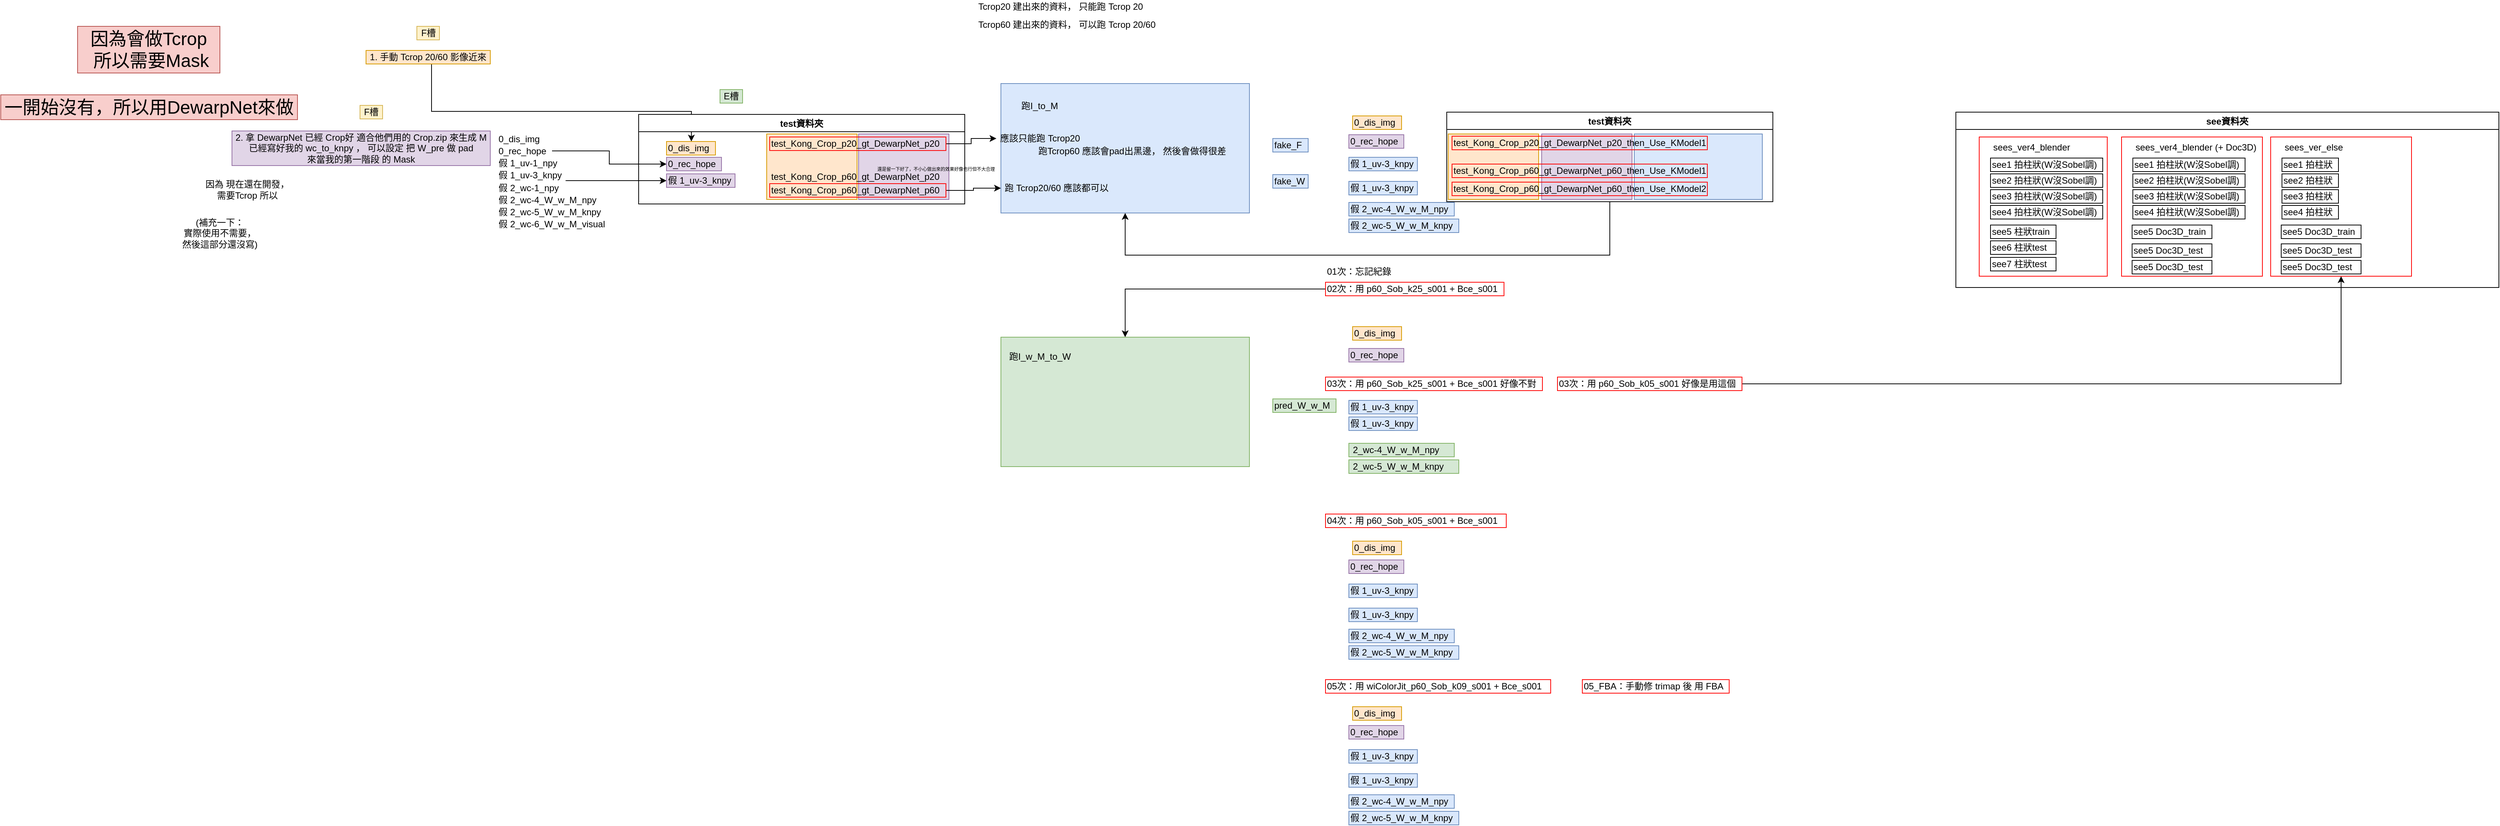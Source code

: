 <mxfile version="16.5.1" type="device"><diagram id="8V7F-LsI8nmG_da1z55P" name="第1頁"><mxGraphModel dx="1422" dy="865" grid="0" gridSize="10" guides="1" tooltips="1" connect="1" arrows="1" fold="1" page="0" pageScale="1" pageWidth="827" pageHeight="1169" math="0" shadow="0"><root><mxCell id="0"/><mxCell id="1" parent="0"/><mxCell id="UlSZ71wL_qy7_MCJ2Hab-49" value="" style="rounded=0;whiteSpace=wrap;html=1;fontSize=12;strokeColor=#6c8ebf;fillColor=#dae8fc;" parent="1" vertex="1"><mxGeometry x="1383" y="316" width="330" height="172" as="geometry"/></mxCell><mxCell id="UlSZ71wL_qy7_MCJ2Hab-59" value="" style="rounded=0;whiteSpace=wrap;html=1;fillColor=#e1d5e7;strokeColor=#9673a6;" parent="1" vertex="1"><mxGeometry x="2101" y="383" width="120" height="87" as="geometry"/></mxCell><mxCell id="UlSZ71wL_qy7_MCJ2Hab-58" value="" style="rounded=0;whiteSpace=wrap;html=1;fillColor=#ffe6cc;strokeColor=#d79b00;" parent="1" vertex="1"><mxGeometry x="1977" y="383" width="120" height="87" as="geometry"/></mxCell><mxCell id="UlSZ71wL_qy7_MCJ2Hab-35" value="" style="rounded=0;whiteSpace=wrap;html=1;fillColor=#e1d5e7;strokeColor=#9673a6;" parent="1" vertex="1"><mxGeometry x="1194" y="383" width="120" height="87" as="geometry"/></mxCell><mxCell id="UlSZ71wL_qy7_MCJ2Hab-34" value="" style="rounded=0;whiteSpace=wrap;html=1;fillColor=#ffe6cc;strokeColor=#d79b00;" parent="1" vertex="1"><mxGeometry x="1072" y="383" width="120" height="87" as="geometry"/></mxCell><mxCell id="UlSZ71wL_qy7_MCJ2Hab-19" style="edgeStyle=orthogonalEdgeStyle;rounded=0;orthogonalLoop=1;jettySize=auto;html=1;" parent="1" source="UlSZ71wL_qy7_MCJ2Hab-1" target="UlSZ71wL_qy7_MCJ2Hab-18" edge="1"><mxGeometry relative="1" as="geometry"><Array as="points"><mxPoint x="627" y="353"/><mxPoint x="972" y="353"/></Array></mxGeometry></mxCell><mxCell id="UlSZ71wL_qy7_MCJ2Hab-1" value="1. 手動 Tcrop 20/60 影像近來" style="text;html=1;strokeColor=#d79b00;fillColor=#ffe6cc;align=center;verticalAlign=middle;whiteSpace=wrap;rounded=0;" parent="1" vertex="1"><mxGeometry x="540" y="272" width="165" height="18" as="geometry"/></mxCell><mxCell id="UlSZ71wL_qy7_MCJ2Hab-2" value="因為 現在還在開發，&lt;br&gt;需要Tcrop 所以" style="text;html=1;strokeColor=none;fillColor=none;align=center;verticalAlign=middle;whiteSpace=wrap;rounded=0;" parent="1" vertex="1"><mxGeometry x="322" y="441" width="121" height="32" as="geometry"/></mxCell><mxCell id="UlSZ71wL_qy7_MCJ2Hab-3" value="2. 拿 DewarpNet 已經 Crop好 適合他們用的 Crop.zip 來生成 M&lt;br&gt;已經寫好我的 wc_to_knpy ， 可以設定 把 W_pre 做 pad &lt;br&gt;來當我的第一階段 的 Mask" style="text;html=1;strokeColor=#9673a6;fillColor=#e1d5e7;align=center;verticalAlign=middle;whiteSpace=wrap;rounded=0;" parent="1" vertex="1"><mxGeometry x="362" y="379" width="343" height="46" as="geometry"/></mxCell><mxCell id="UlSZ71wL_qy7_MCJ2Hab-4" value="(補充一下：&lt;br&gt;實際使用不需要，&lt;br&gt;然後這部分還沒寫)" style="text;html=1;strokeColor=none;fillColor=none;align=center;verticalAlign=middle;whiteSpace=wrap;rounded=0;" parent="1" vertex="1"><mxGeometry x="291" y="492" width="110" height="46" as="geometry"/></mxCell><mxCell id="UlSZ71wL_qy7_MCJ2Hab-6" value="0_dis_img&lt;br&gt;" style="text;html=1;strokeColor=none;fillColor=none;align=left;verticalAlign=middle;whiteSpace=wrap;rounded=0;" parent="1" vertex="1"><mxGeometry x="714" y="381" width="65" height="18" as="geometry"/></mxCell><mxCell id="UlSZ71wL_qy7_MCJ2Hab-22" style="edgeStyle=orthogonalEdgeStyle;rounded=0;orthogonalLoop=1;jettySize=auto;html=1;entryX=0;entryY=0.5;entryDx=0;entryDy=0;" parent="1" source="UlSZ71wL_qy7_MCJ2Hab-7" target="UlSZ71wL_qy7_MCJ2Hab-21" edge="1"><mxGeometry relative="1" as="geometry"/></mxCell><mxCell id="UlSZ71wL_qy7_MCJ2Hab-7" value="0_rec_hope&lt;br&gt;" style="text;html=1;strokeColor=none;fillColor=none;align=left;verticalAlign=middle;whiteSpace=wrap;rounded=0;" parent="1" vertex="1"><mxGeometry x="714" y="396" width="73" height="19" as="geometry"/></mxCell><mxCell id="UlSZ71wL_qy7_MCJ2Hab-8" value="假&amp;nbsp;1_uv-1_npy" style="text;html=1;strokeColor=none;fillColor=none;align=left;verticalAlign=middle;whiteSpace=wrap;rounded=0;" parent="1" vertex="1"><mxGeometry x="714" y="413" width="88" height="18" as="geometry"/></mxCell><mxCell id="UlSZ71wL_qy7_MCJ2Hab-24" style="edgeStyle=orthogonalEdgeStyle;rounded=0;orthogonalLoop=1;jettySize=auto;html=1;entryX=0;entryY=0.5;entryDx=0;entryDy=0;" parent="1" source="UlSZ71wL_qy7_MCJ2Hab-9" target="UlSZ71wL_qy7_MCJ2Hab-23" edge="1"><mxGeometry relative="1" as="geometry"><Array as="points"><mxPoint x="846" y="445"/><mxPoint x="846" y="445"/></Array></mxGeometry></mxCell><mxCell id="UlSZ71wL_qy7_MCJ2Hab-9" value="假 1_uv-3_knpy" style="text;html=1;strokeColor=none;fillColor=none;align=left;verticalAlign=middle;whiteSpace=wrap;rounded=0;" parent="1" vertex="1"><mxGeometry x="714" y="429" width="91" height="18" as="geometry"/></mxCell><mxCell id="UlSZ71wL_qy7_MCJ2Hab-11" value="假&amp;nbsp;2_wc-1_npy" style="text;html=1;strokeColor=none;fillColor=none;align=left;verticalAlign=middle;whiteSpace=wrap;rounded=0;" parent="1" vertex="1"><mxGeometry x="714" y="446" width="90" height="18" as="geometry"/></mxCell><mxCell id="UlSZ71wL_qy7_MCJ2Hab-12" value="假&amp;nbsp;2_wc-4_W_w_M_npy" style="text;html=1;strokeColor=none;fillColor=none;align=left;verticalAlign=middle;whiteSpace=wrap;rounded=0;" parent="1" vertex="1"><mxGeometry x="714" y="462" width="140" height="18" as="geometry"/></mxCell><mxCell id="UlSZ71wL_qy7_MCJ2Hab-13" value="假&amp;nbsp;2_wc-5_W_w_M_knpy" style="text;html=1;strokeColor=none;fillColor=none;align=left;verticalAlign=middle;whiteSpace=wrap;rounded=0;" parent="1" vertex="1"><mxGeometry x="714" y="478" width="146" height="18" as="geometry"/></mxCell><mxCell id="UlSZ71wL_qy7_MCJ2Hab-15" value="假&amp;nbsp;2_wc-6_W_w_M_visual" style="text;html=1;strokeColor=none;fillColor=none;align=left;verticalAlign=middle;whiteSpace=wrap;rounded=0;" parent="1" vertex="1"><mxGeometry x="714" y="494" width="151" height="18" as="geometry"/></mxCell><mxCell id="UlSZ71wL_qy7_MCJ2Hab-25" value="test資料夾" style="swimlane;" parent="1" vertex="1"><mxGeometry x="902" y="357" width="433" height="119" as="geometry"/></mxCell><mxCell id="UlSZ71wL_qy7_MCJ2Hab-18" value="0_dis_img&lt;br&gt;" style="text;html=1;strokeColor=#d79b00;fillColor=#ffe6cc;align=left;verticalAlign=middle;whiteSpace=wrap;rounded=0;" parent="UlSZ71wL_qy7_MCJ2Hab-25" vertex="1"><mxGeometry x="37" y="36" width="65" height="18" as="geometry"/></mxCell><mxCell id="UlSZ71wL_qy7_MCJ2Hab-21" value="0_rec_hope&lt;br&gt;" style="text;html=1;strokeColor=#9673a6;fillColor=#e1d5e7;align=left;verticalAlign=middle;whiteSpace=wrap;rounded=0;" parent="UlSZ71wL_qy7_MCJ2Hab-25" vertex="1"><mxGeometry x="37" y="57" width="73" height="18" as="geometry"/></mxCell><mxCell id="UlSZ71wL_qy7_MCJ2Hab-23" value="假 1_uv-3_knpy" style="text;html=1;strokeColor=#9673a6;fillColor=#e1d5e7;align=left;verticalAlign=middle;whiteSpace=wrap;rounded=0;" parent="UlSZ71wL_qy7_MCJ2Hab-25" vertex="1"><mxGeometry x="37" y="79" width="91" height="18" as="geometry"/></mxCell><mxCell id="UlSZ71wL_qy7_MCJ2Hab-26" value="E槽" style="text;html=1;strokeColor=#82b366;fillColor=#d5e8d4;align=center;verticalAlign=middle;whiteSpace=wrap;rounded=0;" parent="1" vertex="1"><mxGeometry x="1010" y="324" width="30" height="18" as="geometry"/></mxCell><mxCell id="UlSZ71wL_qy7_MCJ2Hab-27" value="F槽" style="text;html=1;strokeColor=#d6b656;fillColor=#fff2cc;align=center;verticalAlign=middle;whiteSpace=wrap;rounded=0;" parent="1" vertex="1"><mxGeometry x="607.5" y="240" width="30" height="18" as="geometry"/></mxCell><mxCell id="UlSZ71wL_qy7_MCJ2Hab-28" value="F槽" style="text;html=1;strokeColor=#d6b656;fillColor=#fff2cc;align=center;verticalAlign=middle;whiteSpace=wrap;rounded=0;" parent="1" vertex="1"><mxGeometry x="532" y="345" width="30" height="18" as="geometry"/></mxCell><mxCell id="UlSZ71wL_qy7_MCJ2Hab-45" style="edgeStyle=orthogonalEdgeStyle;rounded=0;orthogonalLoop=1;jettySize=auto;html=1;fontSize=12;" parent="1" source="UlSZ71wL_qy7_MCJ2Hab-29" target="UlSZ71wL_qy7_MCJ2Hab-40" edge="1"><mxGeometry relative="1" as="geometry"/></mxCell><mxCell id="UlSZ71wL_qy7_MCJ2Hab-29" value="test_Kong_Crop_p20_gt_DewarpNet_p20" style="text;html=1;strokeColor=#FF0000;fillColor=none;align=left;verticalAlign=middle;whiteSpace=wrap;rounded=0;" parent="1" vertex="1"><mxGeometry x="1076" y="387" width="234" height="18" as="geometry"/></mxCell><mxCell id="UlSZ71wL_qy7_MCJ2Hab-30" value="test_Kong_Crop_p60_gt_DewarpNet_p20" style="text;html=1;strokeColor=none;fillColor=none;align=left;verticalAlign=middle;whiteSpace=wrap;rounded=0;" parent="1" vertex="1"><mxGeometry x="1076" y="431" width="234" height="18" as="geometry"/></mxCell><mxCell id="UlSZ71wL_qy7_MCJ2Hab-44" style="edgeStyle=orthogonalEdgeStyle;rounded=0;orthogonalLoop=1;jettySize=auto;html=1;entryX=0;entryY=0.5;entryDx=0;entryDy=0;fontSize=12;" parent="1" source="UlSZ71wL_qy7_MCJ2Hab-32" target="UlSZ71wL_qy7_MCJ2Hab-41" edge="1"><mxGeometry relative="1" as="geometry"/></mxCell><mxCell id="UlSZ71wL_qy7_MCJ2Hab-32" value="test_Kong_Crop_p60_gt_DewarpNet_p60" style="text;html=1;strokeColor=#FF0000;fillColor=none;align=left;verticalAlign=middle;whiteSpace=wrap;rounded=0;" parent="1" vertex="1"><mxGeometry x="1076" y="449" width="234" height="18" as="geometry"/></mxCell><mxCell id="UlSZ71wL_qy7_MCJ2Hab-38" value="還是留一下好了，不小心做出來的效果好像也行但不大合理" style="text;html=1;strokeColor=none;fillColor=none;align=left;verticalAlign=middle;whiteSpace=wrap;rounded=0;fontSize=6;" parent="1" vertex="1"><mxGeometry x="1217" y="424.5" width="166" height="11" as="geometry"/></mxCell><mxCell id="UlSZ71wL_qy7_MCJ2Hab-39" value="跑I_to_M" style="text;html=1;strokeColor=none;fillColor=none;align=center;verticalAlign=middle;whiteSpace=wrap;rounded=0;fontSize=12;" parent="1" vertex="1"><mxGeometry x="1405" y="337" width="59" height="18" as="geometry"/></mxCell><mxCell id="UlSZ71wL_qy7_MCJ2Hab-40" value="應該只能跑 Tcrop20" style="text;html=1;strokeColor=none;fillColor=none;align=center;verticalAlign=middle;whiteSpace=wrap;rounded=0;fontSize=12;" parent="1" vertex="1"><mxGeometry x="1377" y="380" width="116" height="18" as="geometry"/></mxCell><mxCell id="UlSZ71wL_qy7_MCJ2Hab-41" value="跑 Tcrop20/60 應該都可以" style="text;html=1;strokeColor=none;fillColor=none;align=center;verticalAlign=middle;whiteSpace=wrap;rounded=0;fontSize=12;" parent="1" vertex="1"><mxGeometry x="1383" y="446" width="148" height="18" as="geometry"/></mxCell><mxCell id="UlSZ71wL_qy7_MCJ2Hab-42" value="跑Tcrop60 應該會pad出黑邊， 然後會做得很差" style="text;html=1;strokeColor=none;fillColor=none;align=center;verticalAlign=middle;whiteSpace=wrap;rounded=0;fontSize=12;" parent="1" vertex="1"><mxGeometry x="1428" y="397" width="259" height="18" as="geometry"/></mxCell><mxCell id="UlSZ71wL_qy7_MCJ2Hab-50" value="fake_F" style="text;html=1;strokeColor=#6c8ebf;fillColor=#dae8fc;align=left;verticalAlign=middle;whiteSpace=wrap;rounded=0;" parent="1" vertex="1"><mxGeometry x="1744" y="389" width="47" height="18" as="geometry"/></mxCell><mxCell id="UlSZ71wL_qy7_MCJ2Hab-51" value="fake_W" style="text;html=1;strokeColor=#6c8ebf;fillColor=#dae8fc;align=left;verticalAlign=middle;whiteSpace=wrap;rounded=0;" parent="1" vertex="1"><mxGeometry x="1744" y="437" width="47" height="18" as="geometry"/></mxCell><mxCell id="UlSZ71wL_qy7_MCJ2Hab-52" value="0_dis_img&lt;br&gt;" style="text;html=1;strokeColor=#d79b00;fillColor=#ffe6cc;align=left;verticalAlign=middle;whiteSpace=wrap;rounded=0;" parent="1" vertex="1"><mxGeometry x="1850" y="359" width="65" height="18" as="geometry"/></mxCell><mxCell id="UlSZ71wL_qy7_MCJ2Hab-53" value="0_rec_hope&lt;br&gt;" style="text;html=1;strokeColor=#9673a6;fillColor=#e1d5e7;align=left;verticalAlign=middle;whiteSpace=wrap;rounded=0;" parent="1" vertex="1"><mxGeometry x="1845" y="384" width="73" height="18" as="geometry"/></mxCell><mxCell id="UlSZ71wL_qy7_MCJ2Hab-54" value="假 1_uv-3_knpy" style="text;html=1;strokeColor=#6c8ebf;fillColor=#dae8fc;align=left;verticalAlign=middle;whiteSpace=wrap;rounded=0;" parent="1" vertex="1"><mxGeometry x="1845" y="414" width="91" height="18" as="geometry"/></mxCell><mxCell id="UlSZ71wL_qy7_MCJ2Hab-55" value="假 1_uv-3_knpy" style="text;html=1;strokeColor=#6c8ebf;fillColor=#dae8fc;align=left;verticalAlign=middle;whiteSpace=wrap;rounded=0;" parent="1" vertex="1"><mxGeometry x="1845" y="446" width="91" height="18" as="geometry"/></mxCell><mxCell id="UlSZ71wL_qy7_MCJ2Hab-56" value="假&amp;nbsp;2_wc-4_W_w_M_npy" style="text;html=1;strokeColor=#6c8ebf;fillColor=#dae8fc;align=left;verticalAlign=middle;whiteSpace=wrap;rounded=0;" parent="1" vertex="1"><mxGeometry x="1845" y="474" width="140" height="18" as="geometry"/></mxCell><mxCell id="UlSZ71wL_qy7_MCJ2Hab-57" value="假&amp;nbsp;2_wc-5_W_w_M_knpy" style="text;html=1;strokeColor=#6c8ebf;fillColor=#dae8fc;align=left;verticalAlign=middle;whiteSpace=wrap;rounded=0;" parent="1" vertex="1"><mxGeometry x="1845" y="496" width="146" height="18" as="geometry"/></mxCell><mxCell id="UlSZ71wL_qy7_MCJ2Hab-65" style="edgeStyle=orthogonalEdgeStyle;rounded=0;orthogonalLoop=1;jettySize=auto;html=1;entryX=0.5;entryY=1;entryDx=0;entryDy=0;fontSize=12;" parent="1" source="UlSZ71wL_qy7_MCJ2Hab-61" target="UlSZ71wL_qy7_MCJ2Hab-49" edge="1"><mxGeometry relative="1" as="geometry"><Array as="points"><mxPoint x="2192" y="544"/><mxPoint x="1548" y="544"/></Array></mxGeometry></mxCell><mxCell id="UlSZ71wL_qy7_MCJ2Hab-61" value="test資料夾" style="swimlane;" parent="1" vertex="1"><mxGeometry x="1975" y="354" width="433" height="119" as="geometry"/></mxCell><mxCell id="UlSZ71wL_qy7_MCJ2Hab-60" value="" style="rounded=0;whiteSpace=wrap;html=1;fillColor=#dae8fc;strokeColor=#6c8ebf;" parent="UlSZ71wL_qy7_MCJ2Hab-61" vertex="1"><mxGeometry x="249" y="29" width="170" height="87" as="geometry"/></mxCell><mxCell id="UlSZ71wL_qy7_MCJ2Hab-46" value="test_Kong_Crop_p60_gt_DewarpNet_p60_then_Use_KModel1" style="text;html=1;strokeColor=#FF0000;fillColor=none;align=left;verticalAlign=middle;whiteSpace=wrap;rounded=0;" parent="UlSZ71wL_qy7_MCJ2Hab-61" vertex="1"><mxGeometry x="7" y="69" width="339" height="18" as="geometry"/></mxCell><mxCell id="UlSZ71wL_qy7_MCJ2Hab-69" value="test_Kong_Crop_p60_gt_DewarpNet_p60_then_Use_KModel2" style="text;html=1;strokeColor=#FF0000;fillColor=none;align=left;verticalAlign=middle;whiteSpace=wrap;rounded=0;" parent="UlSZ71wL_qy7_MCJ2Hab-61" vertex="1"><mxGeometry x="7" y="93" width="339" height="18" as="geometry"/></mxCell><mxCell id="UlSZ71wL_qy7_MCJ2Hab-47" value="test_Kong_Crop_p20_gt_DewarpNet_p20_then_Use_KModel1" style="text;html=1;strokeColor=#FF0000;fillColor=none;align=left;verticalAlign=middle;whiteSpace=wrap;rounded=0;" parent="1" vertex="1"><mxGeometry x="1982" y="386" width="339" height="18" as="geometry"/></mxCell><mxCell id="UlSZ71wL_qy7_MCJ2Hab-67" value="01次：忘記紀錄" style="text;html=1;strokeColor=none;fillColor=none;align=left;verticalAlign=middle;whiteSpace=wrap;rounded=0;fontSize=12;" parent="1" vertex="1"><mxGeometry x="1814" y="557" width="94" height="18" as="geometry"/></mxCell><mxCell id="UlSZ71wL_qy7_MCJ2Hab-72" style="edgeStyle=orthogonalEdgeStyle;rounded=0;orthogonalLoop=1;jettySize=auto;html=1;entryX=0.5;entryY=0;entryDx=0;entryDy=0;fontSize=12;" parent="1" source="UlSZ71wL_qy7_MCJ2Hab-68" target="UlSZ71wL_qy7_MCJ2Hab-70" edge="1"><mxGeometry relative="1" as="geometry"/></mxCell><mxCell id="UlSZ71wL_qy7_MCJ2Hab-68" value="02次：用 p60_Sob_k25_s001 + Bce_s001" style="text;html=1;strokeColor=#FF0000;fillColor=none;align=left;verticalAlign=middle;whiteSpace=wrap;rounded=0;fontSize=12;" parent="1" vertex="1"><mxGeometry x="1814" y="580" width="237" height="18" as="geometry"/></mxCell><mxCell id="UlSZ71wL_qy7_MCJ2Hab-70" value="" style="rounded=0;whiteSpace=wrap;html=1;fontSize=12;strokeColor=#82b366;fillColor=#d5e8d4;" parent="1" vertex="1"><mxGeometry x="1383" y="653" width="330" height="172" as="geometry"/></mxCell><mxCell id="UlSZ71wL_qy7_MCJ2Hab-71" value="跑I_w_M_to_W" style="text;html=1;strokeColor=none;fillColor=none;align=center;verticalAlign=middle;whiteSpace=wrap;rounded=0;fontSize=12;" parent="1" vertex="1"><mxGeometry x="1389" y="670" width="92" height="18" as="geometry"/></mxCell><mxCell id="UlSZ71wL_qy7_MCJ2Hab-73" value="Tcrop60 建出來的資料， 可以跑 Tcrop 20/60" style="text;html=1;strokeColor=none;fillColor=none;align=left;verticalAlign=middle;whiteSpace=wrap;rounded=0;fontSize=12;" parent="1" vertex="1"><mxGeometry x="1351" y="229" width="245" height="18" as="geometry"/></mxCell><mxCell id="UlSZ71wL_qy7_MCJ2Hab-74" value="Tcrop20 建出來的資料， 只能跑 Tcrop 20" style="text;html=1;strokeColor=none;fillColor=none;align=left;verticalAlign=middle;whiteSpace=wrap;rounded=0;fontSize=12;" parent="1" vertex="1"><mxGeometry x="1351" y="205" width="245" height="18" as="geometry"/></mxCell><mxCell id="UlSZ71wL_qy7_MCJ2Hab-75" value="pred_W_w_M" style="text;html=1;strokeColor=#82b366;fillColor=#d5e8d4;align=left;verticalAlign=middle;whiteSpace=wrap;rounded=0;" parent="1" vertex="1"><mxGeometry x="1744" y="735" width="84" height="18" as="geometry"/></mxCell><mxCell id="UlSZ71wL_qy7_MCJ2Hab-76" value="03次：用 p60_Sob_k25_s001 + Bce_s001 好像不對" style="text;html=1;strokeColor=#FF0000;fillColor=none;align=left;verticalAlign=middle;whiteSpace=wrap;rounded=0;fontSize=12;" parent="1" vertex="1"><mxGeometry x="1814" y="706" width="288" height="18" as="geometry"/></mxCell><mxCell id="UlSZ71wL_qy7_MCJ2Hab-77" value="0_dis_img&lt;br&gt;" style="text;html=1;strokeColor=#d79b00;fillColor=#ffe6cc;align=left;verticalAlign=middle;whiteSpace=wrap;rounded=0;" parent="1" vertex="1"><mxGeometry x="1850" y="639" width="65" height="18" as="geometry"/></mxCell><mxCell id="UlSZ71wL_qy7_MCJ2Hab-78" value="0_rec_hope&lt;br&gt;" style="text;html=1;strokeColor=#9673a6;fillColor=#e1d5e7;align=left;verticalAlign=middle;whiteSpace=wrap;rounded=0;" parent="1" vertex="1"><mxGeometry x="1845" y="668" width="73" height="18" as="geometry"/></mxCell><mxCell id="UlSZ71wL_qy7_MCJ2Hab-79" value="假 1_uv-3_knpy" style="text;html=1;strokeColor=#6c8ebf;fillColor=#dae8fc;align=left;verticalAlign=middle;whiteSpace=wrap;rounded=0;" parent="1" vertex="1"><mxGeometry x="1845" y="737" width="91" height="18" as="geometry"/></mxCell><mxCell id="UlSZ71wL_qy7_MCJ2Hab-80" value="假 1_uv-3_knpy" style="text;html=1;strokeColor=#6c8ebf;fillColor=#dae8fc;align=left;verticalAlign=middle;whiteSpace=wrap;rounded=0;" parent="1" vertex="1"><mxGeometry x="1845" y="759" width="91" height="18" as="geometry"/></mxCell><mxCell id="UlSZ71wL_qy7_MCJ2Hab-81" value="&amp;nbsp;2_wc-4_W_w_M_npy" style="text;html=1;strokeColor=#82b366;fillColor=#d5e8d4;align=left;verticalAlign=middle;whiteSpace=wrap;rounded=0;" parent="1" vertex="1"><mxGeometry x="1845" y="794" width="140" height="18" as="geometry"/></mxCell><mxCell id="UlSZ71wL_qy7_MCJ2Hab-82" value="&amp;nbsp;2_wc-5_W_w_M_knpy" style="text;html=1;strokeColor=#82b366;fillColor=#d5e8d4;align=left;verticalAlign=middle;whiteSpace=wrap;rounded=0;" parent="1" vertex="1"><mxGeometry x="1845" y="816" width="146" height="18" as="geometry"/></mxCell><mxCell id="QK4CGsYhI3xjlqvVl1sY-35" style="edgeStyle=orthogonalEdgeStyle;rounded=0;orthogonalLoop=1;jettySize=auto;html=1;" parent="1" source="UlSZ71wL_qy7_MCJ2Hab-84" target="QK4CGsYhI3xjlqvVl1sY-26" edge="1"><mxGeometry relative="1" as="geometry"/></mxCell><mxCell id="UlSZ71wL_qy7_MCJ2Hab-84" value="03次：用 p60_Sob_k05_s001 好像是用這個" style="text;html=1;strokeColor=#FF0000;fillColor=none;align=left;verticalAlign=middle;whiteSpace=wrap;rounded=0;fontSize=12;" parent="1" vertex="1"><mxGeometry x="2122" y="706" width="245" height="18" as="geometry"/></mxCell><mxCell id="QK4CGsYhI3xjlqvVl1sY-1" value="see資料夾" style="swimlane;" parent="1" vertex="1"><mxGeometry x="2651" y="354" width="721" height="233" as="geometry"/></mxCell><mxCell id="QK4CGsYhI3xjlqvVl1sY-5" value="     sees_ver4_blender" style="text;strokeColor=#FF0000;fillColor=none;align=left;verticalAlign=top;whiteSpace=wrap;rounded=0;container=1;" parent="QK4CGsYhI3xjlqvVl1sY-1" vertex="1"><mxGeometry x="31" y="33" width="170" height="185" as="geometry"/></mxCell><mxCell id="QK4CGsYhI3xjlqvVl1sY-8" value="see1 拍柱狀(W沒Sobel調)" style="rounded=0;whiteSpace=wrap;html=1;align=left;" parent="QK4CGsYhI3xjlqvVl1sY-5" vertex="1"><mxGeometry x="15" y="28" width="149" height="18" as="geometry"/></mxCell><mxCell id="QK4CGsYhI3xjlqvVl1sY-9" value="see2 拍柱狀(W沒Sobel調)" style="rounded=0;whiteSpace=wrap;html=1;align=left;" parent="QK4CGsYhI3xjlqvVl1sY-5" vertex="1"><mxGeometry x="15" y="49" width="149" height="18" as="geometry"/></mxCell><mxCell id="QK4CGsYhI3xjlqvVl1sY-10" value="see3 拍柱狀(W沒Sobel調)" style="rounded=0;whiteSpace=wrap;html=1;align=left;" parent="QK4CGsYhI3xjlqvVl1sY-5" vertex="1"><mxGeometry x="15" y="70" width="149" height="18" as="geometry"/></mxCell><mxCell id="QK4CGsYhI3xjlqvVl1sY-12" value="see4 拍柱狀(W沒Sobel調)" style="rounded=0;whiteSpace=wrap;html=1;align=left;" parent="QK4CGsYhI3xjlqvVl1sY-5" vertex="1"><mxGeometry x="15" y="91" width="149" height="18" as="geometry"/></mxCell><mxCell id="QK4CGsYhI3xjlqvVl1sY-13" value="see5 柱狀train" style="rounded=0;whiteSpace=wrap;html=1;align=left;" parent="QK4CGsYhI3xjlqvVl1sY-5" vertex="1"><mxGeometry x="15" y="117" width="87" height="18" as="geometry"/></mxCell><mxCell id="QK4CGsYhI3xjlqvVl1sY-14" value="see6 柱狀test" style="rounded=0;whiteSpace=wrap;html=1;align=left;" parent="QK4CGsYhI3xjlqvVl1sY-5" vertex="1"><mxGeometry x="15" y="138" width="87" height="18" as="geometry"/></mxCell><mxCell id="QK4CGsYhI3xjlqvVl1sY-15" value="see7 柱狀test" style="rounded=0;whiteSpace=wrap;html=1;align=left;" parent="QK4CGsYhI3xjlqvVl1sY-5" vertex="1"><mxGeometry x="15" y="160" width="87" height="18" as="geometry"/></mxCell><mxCell id="QK4CGsYhI3xjlqvVl1sY-16" value="     sees_ver4_blender (+ Doc3D)" style="text;strokeColor=#FF0000;fillColor=none;align=left;verticalAlign=top;whiteSpace=wrap;rounded=0;container=1;" parent="QK4CGsYhI3xjlqvVl1sY-1" vertex="1"><mxGeometry x="220" y="33" width="187" height="185" as="geometry"/></mxCell><mxCell id="QK4CGsYhI3xjlqvVl1sY-17" value="see1 拍柱狀(W沒Sobel調)" style="rounded=0;whiteSpace=wrap;html=1;align=left;" parent="QK4CGsYhI3xjlqvVl1sY-16" vertex="1"><mxGeometry x="15" y="28" width="149" height="18" as="geometry"/></mxCell><mxCell id="QK4CGsYhI3xjlqvVl1sY-18" value="see2 拍柱狀(W沒Sobel調)" style="rounded=0;whiteSpace=wrap;html=1;align=left;" parent="QK4CGsYhI3xjlqvVl1sY-16" vertex="1"><mxGeometry x="15" y="49" width="149" height="18" as="geometry"/></mxCell><mxCell id="QK4CGsYhI3xjlqvVl1sY-19" value="see3 拍柱狀(W沒Sobel調)" style="rounded=0;whiteSpace=wrap;html=1;align=left;" parent="QK4CGsYhI3xjlqvVl1sY-16" vertex="1"><mxGeometry x="15" y="70" width="149" height="18" as="geometry"/></mxCell><mxCell id="QK4CGsYhI3xjlqvVl1sY-20" value="see4 拍柱狀(W沒Sobel調)" style="rounded=0;whiteSpace=wrap;html=1;align=left;" parent="QK4CGsYhI3xjlqvVl1sY-16" vertex="1"><mxGeometry x="15" y="91" width="149" height="18" as="geometry"/></mxCell><mxCell id="QK4CGsYhI3xjlqvVl1sY-21" value="see5 Doc3D_train" style="rounded=0;whiteSpace=wrap;html=1;align=left;" parent="QK4CGsYhI3xjlqvVl1sY-16" vertex="1"><mxGeometry x="14" y="117" width="106" height="18" as="geometry"/></mxCell><mxCell id="QK4CGsYhI3xjlqvVl1sY-24" value="see5 Doc3D_test" style="rounded=0;whiteSpace=wrap;html=1;align=left;" parent="QK4CGsYhI3xjlqvVl1sY-16" vertex="1"><mxGeometry x="14" y="142" width="106" height="18" as="geometry"/></mxCell><mxCell id="QK4CGsYhI3xjlqvVl1sY-25" value="see5 Doc3D_test" style="rounded=0;whiteSpace=wrap;html=1;align=left;" parent="QK4CGsYhI3xjlqvVl1sY-16" vertex="1"><mxGeometry x="14" y="164" width="106" height="18" as="geometry"/></mxCell><mxCell id="QK4CGsYhI3xjlqvVl1sY-26" value="     sees_ver_else" style="text;strokeColor=#FF0000;fillColor=none;align=left;verticalAlign=top;whiteSpace=wrap;rounded=0;container=1;" parent="QK4CGsYhI3xjlqvVl1sY-1" vertex="1"><mxGeometry x="418" y="33" width="187" height="185" as="geometry"/></mxCell><mxCell id="QK4CGsYhI3xjlqvVl1sY-27" value="see1 拍柱狀" style="rounded=0;whiteSpace=wrap;html=1;align=left;" parent="QK4CGsYhI3xjlqvVl1sY-26" vertex="1"><mxGeometry x="15" y="28" width="75" height="18" as="geometry"/></mxCell><mxCell id="QK4CGsYhI3xjlqvVl1sY-28" value="see2 拍柱狀" style="rounded=0;whiteSpace=wrap;html=1;align=left;" parent="QK4CGsYhI3xjlqvVl1sY-26" vertex="1"><mxGeometry x="15" y="49" width="75" height="18" as="geometry"/></mxCell><mxCell id="QK4CGsYhI3xjlqvVl1sY-29" value="see3 拍柱狀" style="rounded=0;whiteSpace=wrap;html=1;align=left;" parent="QK4CGsYhI3xjlqvVl1sY-26" vertex="1"><mxGeometry x="15" y="70" width="75" height="18" as="geometry"/></mxCell><mxCell id="QK4CGsYhI3xjlqvVl1sY-30" value="see4 拍柱狀" style="rounded=0;whiteSpace=wrap;html=1;align=left;" parent="QK4CGsYhI3xjlqvVl1sY-26" vertex="1"><mxGeometry x="15" y="91" width="75" height="18" as="geometry"/></mxCell><mxCell id="QK4CGsYhI3xjlqvVl1sY-31" value="see5 Doc3D_train" style="rounded=0;whiteSpace=wrap;html=1;align=left;" parent="QK4CGsYhI3xjlqvVl1sY-26" vertex="1"><mxGeometry x="14" y="117" width="106" height="18" as="geometry"/></mxCell><mxCell id="QK4CGsYhI3xjlqvVl1sY-32" value="see5 Doc3D_test" style="rounded=0;whiteSpace=wrap;html=1;align=left;" parent="QK4CGsYhI3xjlqvVl1sY-26" vertex="1"><mxGeometry x="14" y="142" width="106" height="18" as="geometry"/></mxCell><mxCell id="QK4CGsYhI3xjlqvVl1sY-33" value="see5 Doc3D_test" style="rounded=0;whiteSpace=wrap;html=1;align=left;" parent="QK4CGsYhI3xjlqvVl1sY-26" vertex="1"><mxGeometry x="14" y="164" width="106" height="18" as="geometry"/></mxCell><mxCell id="G5YWMktVDD8V9-f8nWtf-1" value="因為會做Tcrop&lt;br&gt;&amp;nbsp;所以需要Mask" style="text;html=1;strokeColor=#b85450;fillColor=#f8cecc;align=center;verticalAlign=middle;whiteSpace=wrap;rounded=0;fontSize=24;" parent="1" vertex="1"><mxGeometry x="157" y="240" width="189" height="62" as="geometry"/></mxCell><mxCell id="G5YWMktVDD8V9-f8nWtf-2" value="一開始沒有，所以用DewarpNet來做" style="text;html=1;strokeColor=#b85450;fillColor=#f8cecc;align=center;verticalAlign=middle;whiteSpace=wrap;rounded=0;fontSize=24;" parent="1" vertex="1"><mxGeometry x="55" y="331" width="394" height="33" as="geometry"/></mxCell><mxCell id="G5YWMktVDD8V9-f8nWtf-4" value="04次：用 p60_Sob_k05_s001 + Bce_s001&amp;nbsp;" style="text;html=1;strokeColor=#FF0000;fillColor=none;align=left;verticalAlign=middle;whiteSpace=wrap;rounded=0;fontSize=12;" parent="1" vertex="1"><mxGeometry x="1814" y="888" width="240" height="18" as="geometry"/></mxCell><mxCell id="G5YWMktVDD8V9-f8nWtf-6" value="0_dis_img&lt;br&gt;" style="text;html=1;strokeColor=#d79b00;fillColor=#ffe6cc;align=left;verticalAlign=middle;whiteSpace=wrap;rounded=0;" parent="1" vertex="1"><mxGeometry x="1850" y="924" width="65" height="18" as="geometry"/></mxCell><mxCell id="G5YWMktVDD8V9-f8nWtf-7" value="0_rec_hope&lt;br&gt;" style="text;html=1;strokeColor=#9673a6;fillColor=#e1d5e7;align=left;verticalAlign=middle;whiteSpace=wrap;rounded=0;" parent="1" vertex="1"><mxGeometry x="1845" y="949" width="73" height="18" as="geometry"/></mxCell><mxCell id="G5YWMktVDD8V9-f8nWtf-8" value="假 1_uv-3_knpy" style="text;html=1;strokeColor=#6c8ebf;fillColor=#dae8fc;align=left;verticalAlign=middle;whiteSpace=wrap;rounded=0;" parent="1" vertex="1"><mxGeometry x="1845" y="981" width="91" height="18" as="geometry"/></mxCell><mxCell id="G5YWMktVDD8V9-f8nWtf-9" value="假 1_uv-3_knpy" style="text;html=1;strokeColor=#6c8ebf;fillColor=#dae8fc;align=left;verticalAlign=middle;whiteSpace=wrap;rounded=0;" parent="1" vertex="1"><mxGeometry x="1845" y="1013" width="91" height="18" as="geometry"/></mxCell><mxCell id="G5YWMktVDD8V9-f8nWtf-10" value="假&amp;nbsp;2_wc-4_W_w_M_npy" style="text;html=1;strokeColor=#6c8ebf;fillColor=#dae8fc;align=left;verticalAlign=middle;whiteSpace=wrap;rounded=0;" parent="1" vertex="1"><mxGeometry x="1845" y="1041" width="140" height="18" as="geometry"/></mxCell><mxCell id="G5YWMktVDD8V9-f8nWtf-11" value="假&amp;nbsp;2_wc-5_W_w_M_knpy" style="text;html=1;strokeColor=#6c8ebf;fillColor=#dae8fc;align=left;verticalAlign=middle;whiteSpace=wrap;rounded=0;" parent="1" vertex="1"><mxGeometry x="1845" y="1063" width="146" height="18" as="geometry"/></mxCell><mxCell id="G5YWMktVDD8V9-f8nWtf-12" value="05次：用 wiColorJit_p60_Sob_k09_s001 + Bce_s001&amp;nbsp;" style="text;html=1;strokeColor=#FF0000;fillColor=none;align=left;verticalAlign=middle;whiteSpace=wrap;rounded=0;fontSize=12;" parent="1" vertex="1"><mxGeometry x="1814" y="1108" width="299" height="18" as="geometry"/></mxCell><mxCell id="G5YWMktVDD8V9-f8nWtf-13" value="0_dis_img&lt;br&gt;" style="text;html=1;strokeColor=#d79b00;fillColor=#ffe6cc;align=left;verticalAlign=middle;whiteSpace=wrap;rounded=0;" parent="1" vertex="1"><mxGeometry x="1850" y="1144" width="65" height="18" as="geometry"/></mxCell><mxCell id="G5YWMktVDD8V9-f8nWtf-14" value="0_rec_hope&lt;br&gt;" style="text;html=1;strokeColor=#9673a6;fillColor=#e1d5e7;align=left;verticalAlign=middle;whiteSpace=wrap;rounded=0;" parent="1" vertex="1"><mxGeometry x="1845" y="1169" width="73" height="18" as="geometry"/></mxCell><mxCell id="G5YWMktVDD8V9-f8nWtf-15" value="假 1_uv-3_knpy" style="text;html=1;strokeColor=#6c8ebf;fillColor=#dae8fc;align=left;verticalAlign=middle;whiteSpace=wrap;rounded=0;" parent="1" vertex="1"><mxGeometry x="1845" y="1201" width="91" height="18" as="geometry"/></mxCell><mxCell id="G5YWMktVDD8V9-f8nWtf-16" value="假 1_uv-3_knpy" style="text;html=1;strokeColor=#6c8ebf;fillColor=#dae8fc;align=left;verticalAlign=middle;whiteSpace=wrap;rounded=0;" parent="1" vertex="1"><mxGeometry x="1845" y="1233" width="91" height="18" as="geometry"/></mxCell><mxCell id="G5YWMktVDD8V9-f8nWtf-17" value="假&amp;nbsp;2_wc-4_W_w_M_npy" style="text;html=1;strokeColor=#6c8ebf;fillColor=#dae8fc;align=left;verticalAlign=middle;whiteSpace=wrap;rounded=0;" parent="1" vertex="1"><mxGeometry x="1845" y="1261" width="140" height="18" as="geometry"/></mxCell><mxCell id="G5YWMktVDD8V9-f8nWtf-18" value="假&amp;nbsp;2_wc-5_W_w_M_knpy" style="text;html=1;strokeColor=#6c8ebf;fillColor=#dae8fc;align=left;verticalAlign=middle;whiteSpace=wrap;rounded=0;" parent="1" vertex="1"><mxGeometry x="1845" y="1283" width="146" height="18" as="geometry"/></mxCell><mxCell id="FW9L4NflR2hEKuPfFC_t-1" value="05_FBA：手動修 trimap 後 用 FBA" style="text;html=1;strokeColor=#FF0000;fillColor=none;align=left;verticalAlign=middle;whiteSpace=wrap;rounded=0;fontSize=12;" vertex="1" parent="1"><mxGeometry x="2155" y="1108" width="195" height="18" as="geometry"/></mxCell></root></mxGraphModel></diagram></mxfile>